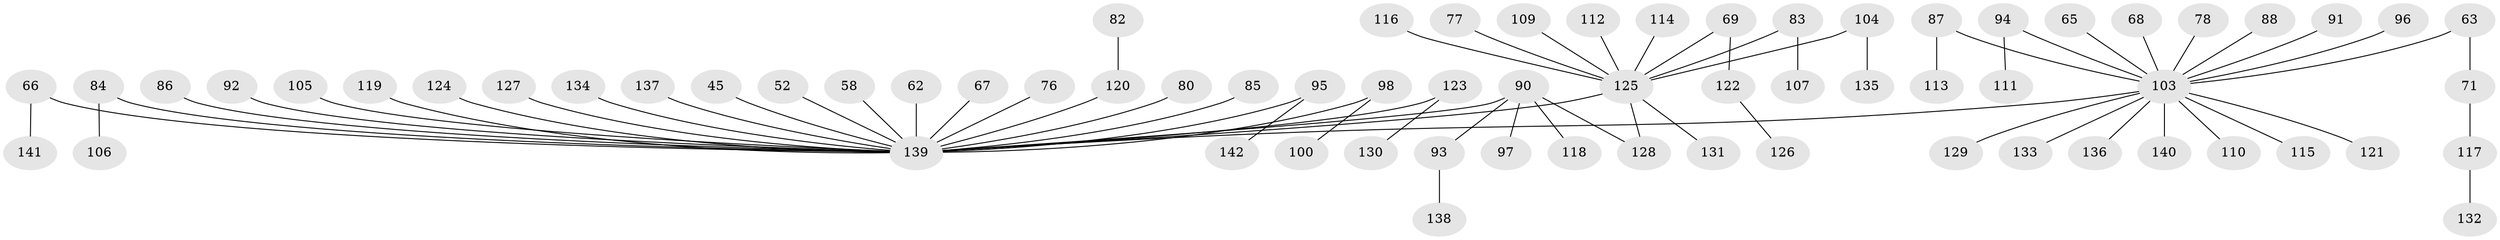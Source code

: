 // original degree distribution, {7: 0.02112676056338028, 4: 0.04225352112676056, 5: 0.04225352112676056, 6: 0.02112676056338028, 1: 0.49295774647887325, 3: 0.11971830985915492, 2: 0.2605633802816901}
// Generated by graph-tools (version 1.1) at 2025/41/03/09/25 04:41:54]
// undirected, 71 vertices, 71 edges
graph export_dot {
graph [start="1"]
  node [color=gray90,style=filled];
  45;
  52;
  58 [super="+57"];
  62;
  63;
  65;
  66;
  67;
  68;
  69;
  71;
  76;
  77;
  78;
  80;
  82;
  83;
  84;
  85;
  86;
  87;
  88;
  90 [super="+40"];
  91;
  92;
  93;
  94 [super="+79"];
  95;
  96;
  97;
  98;
  100;
  103 [super="+61+64+59"];
  104 [super="+72"];
  105;
  106;
  107;
  109;
  110;
  111;
  112 [super="+54"];
  113;
  114 [super="+42"];
  115;
  116;
  117;
  118;
  119;
  120 [super="+48+70"];
  121;
  122;
  123;
  124;
  125 [super="+99"];
  126;
  127;
  128 [super="+81"];
  129;
  130;
  131;
  132;
  133;
  134;
  135;
  136;
  137;
  138;
  139 [super="+39+47+101+29+50+102+74+38+51+108"];
  140;
  141;
  142;
  45 -- 139;
  52 -- 139;
  58 -- 139;
  62 -- 139;
  63 -- 71;
  63 -- 103;
  65 -- 103;
  66 -- 141;
  66 -- 139;
  67 -- 139;
  68 -- 103;
  69 -- 122;
  69 -- 125;
  71 -- 117;
  76 -- 139;
  77 -- 125;
  78 -- 103;
  80 -- 139;
  82 -- 120;
  83 -- 107;
  83 -- 125;
  84 -- 106;
  84 -- 139;
  85 -- 139;
  86 -- 139;
  87 -- 113;
  87 -- 103;
  88 -- 103;
  90 -- 93;
  90 -- 128;
  90 -- 139 [weight=2];
  90 -- 97;
  90 -- 118;
  91 -- 103;
  92 -- 139;
  93 -- 138;
  94 -- 103;
  94 -- 111;
  95 -- 142;
  95 -- 139;
  96 -- 103;
  98 -- 100;
  98 -- 139;
  103 -- 115;
  103 -- 129;
  103 -- 139;
  103 -- 140;
  103 -- 110;
  103 -- 121;
  103 -- 133;
  103 -- 136;
  104 -- 135;
  104 -- 125;
  105 -- 139;
  109 -- 125;
  112 -- 125;
  114 -- 125;
  116 -- 125;
  117 -- 132;
  119 -- 139;
  120 -- 139;
  122 -- 126;
  123 -- 130;
  123 -- 139;
  124 -- 139;
  125 -- 139 [weight=2];
  125 -- 128;
  125 -- 131;
  127 -- 139;
  134 -- 139;
  137 -- 139;
}
